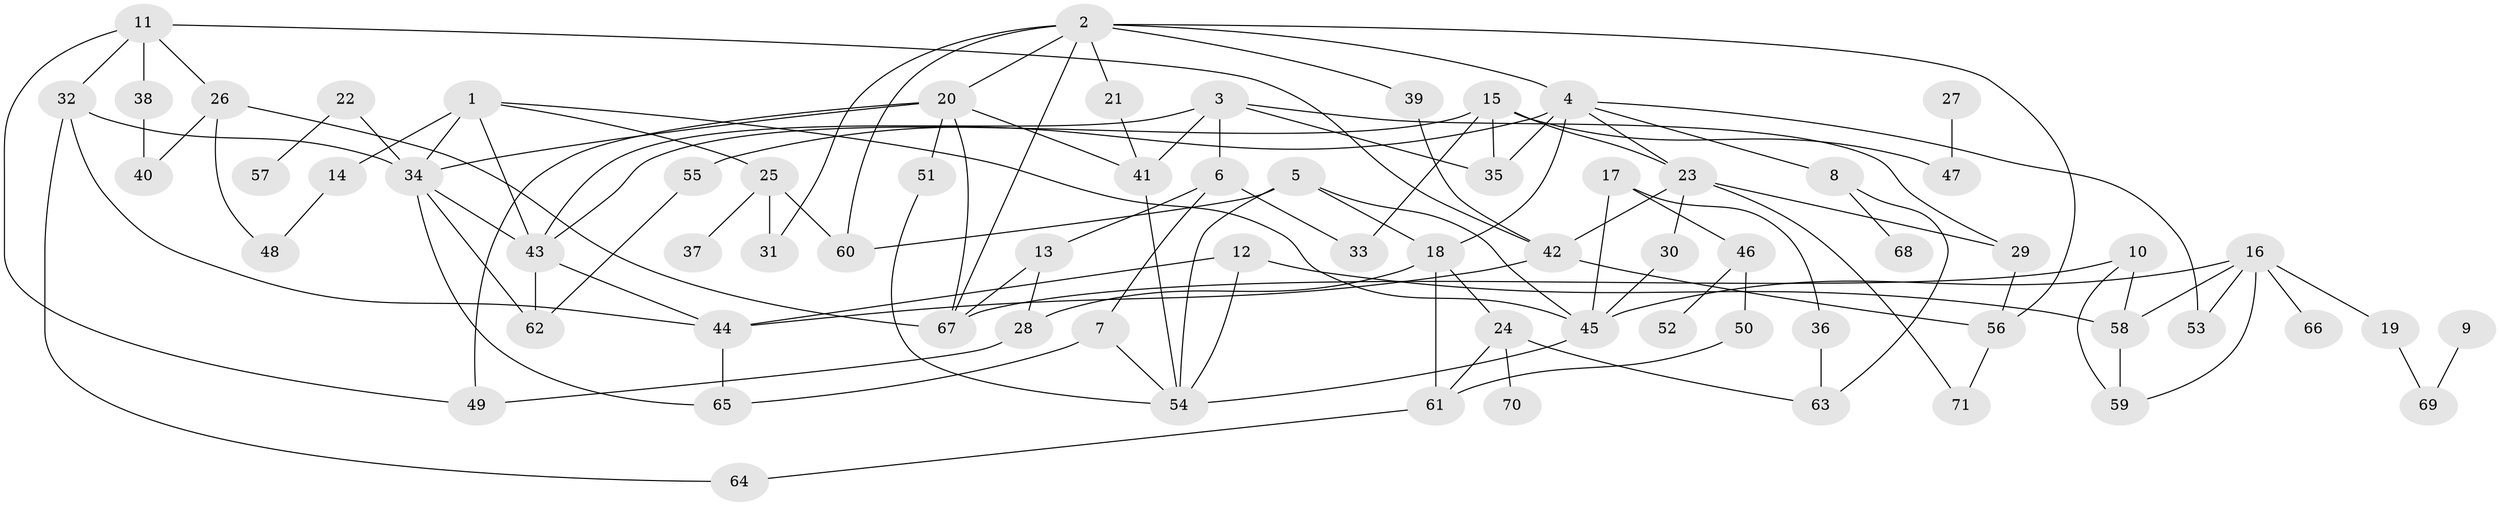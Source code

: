 // original degree distribution, {4: 0.11267605633802817, 7: 0.02112676056338028, 5: 0.06338028169014084, 3: 0.2605633802816901, 6: 0.028169014084507043, 1: 0.24647887323943662, 2: 0.2676056338028169}
// Generated by graph-tools (version 1.1) at 2025/01/03/09/25 03:01:11]
// undirected, 71 vertices, 117 edges
graph export_dot {
graph [start="1"]
  node [color=gray90,style=filled];
  1;
  2;
  3;
  4;
  5;
  6;
  7;
  8;
  9;
  10;
  11;
  12;
  13;
  14;
  15;
  16;
  17;
  18;
  19;
  20;
  21;
  22;
  23;
  24;
  25;
  26;
  27;
  28;
  29;
  30;
  31;
  32;
  33;
  34;
  35;
  36;
  37;
  38;
  39;
  40;
  41;
  42;
  43;
  44;
  45;
  46;
  47;
  48;
  49;
  50;
  51;
  52;
  53;
  54;
  55;
  56;
  57;
  58;
  59;
  60;
  61;
  62;
  63;
  64;
  65;
  66;
  67;
  68;
  69;
  70;
  71;
  1 -- 14 [weight=1.0];
  1 -- 25 [weight=1.0];
  1 -- 34 [weight=1.0];
  1 -- 43 [weight=1.0];
  1 -- 45 [weight=1.0];
  2 -- 4 [weight=1.0];
  2 -- 20 [weight=1.0];
  2 -- 21 [weight=1.0];
  2 -- 31 [weight=1.0];
  2 -- 39 [weight=1.0];
  2 -- 56 [weight=1.0];
  2 -- 60 [weight=1.0];
  2 -- 67 [weight=1.0];
  3 -- 6 [weight=1.0];
  3 -- 29 [weight=1.0];
  3 -- 35 [weight=1.0];
  3 -- 41 [weight=1.0];
  3 -- 43 [weight=1.0];
  4 -- 8 [weight=1.0];
  4 -- 18 [weight=1.0];
  4 -- 23 [weight=1.0];
  4 -- 35 [weight=1.0];
  4 -- 53 [weight=1.0];
  4 -- 55 [weight=1.0];
  5 -- 18 [weight=1.0];
  5 -- 45 [weight=1.0];
  5 -- 54 [weight=1.0];
  5 -- 60 [weight=1.0];
  6 -- 7 [weight=1.0];
  6 -- 13 [weight=1.0];
  6 -- 33 [weight=1.0];
  7 -- 54 [weight=1.0];
  7 -- 65 [weight=1.0];
  8 -- 63 [weight=1.0];
  8 -- 68 [weight=1.0];
  9 -- 69 [weight=1.0];
  10 -- 58 [weight=1.0];
  10 -- 59 [weight=1.0];
  10 -- 67 [weight=1.0];
  11 -- 26 [weight=1.0];
  11 -- 32 [weight=1.0];
  11 -- 38 [weight=1.0];
  11 -- 42 [weight=1.0];
  11 -- 49 [weight=1.0];
  12 -- 44 [weight=1.0];
  12 -- 54 [weight=1.0];
  12 -- 58 [weight=1.0];
  13 -- 28 [weight=1.0];
  13 -- 67 [weight=1.0];
  14 -- 48 [weight=1.0];
  15 -- 23 [weight=1.0];
  15 -- 33 [weight=1.0];
  15 -- 35 [weight=1.0];
  15 -- 43 [weight=1.0];
  15 -- 47 [weight=1.0];
  16 -- 19 [weight=1.0];
  16 -- 45 [weight=1.0];
  16 -- 53 [weight=1.0];
  16 -- 58 [weight=1.0];
  16 -- 59 [weight=1.0];
  16 -- 66 [weight=1.0];
  17 -- 36 [weight=1.0];
  17 -- 45 [weight=1.0];
  17 -- 46 [weight=1.0];
  18 -- 24 [weight=1.0];
  18 -- 28 [weight=1.0];
  18 -- 61 [weight=1.0];
  19 -- 69 [weight=1.0];
  20 -- 34 [weight=1.0];
  20 -- 41 [weight=1.0];
  20 -- 49 [weight=1.0];
  20 -- 51 [weight=1.0];
  20 -- 67 [weight=1.0];
  21 -- 41 [weight=1.0];
  22 -- 34 [weight=1.0];
  22 -- 57 [weight=1.0];
  23 -- 29 [weight=1.0];
  23 -- 30 [weight=1.0];
  23 -- 42 [weight=1.0];
  23 -- 71 [weight=1.0];
  24 -- 61 [weight=1.0];
  24 -- 63 [weight=1.0];
  24 -- 70 [weight=1.0];
  25 -- 31 [weight=1.0];
  25 -- 37 [weight=1.0];
  25 -- 60 [weight=1.0];
  26 -- 40 [weight=1.0];
  26 -- 48 [weight=1.0];
  26 -- 67 [weight=1.0];
  27 -- 47 [weight=1.0];
  28 -- 49 [weight=1.0];
  29 -- 56 [weight=1.0];
  30 -- 45 [weight=1.0];
  32 -- 34 [weight=1.0];
  32 -- 44 [weight=1.0];
  32 -- 64 [weight=1.0];
  34 -- 43 [weight=1.0];
  34 -- 62 [weight=1.0];
  34 -- 65 [weight=1.0];
  36 -- 63 [weight=1.0];
  38 -- 40 [weight=1.0];
  39 -- 42 [weight=1.0];
  41 -- 54 [weight=1.0];
  42 -- 44 [weight=1.0];
  42 -- 56 [weight=1.0];
  43 -- 44 [weight=1.0];
  43 -- 62 [weight=1.0];
  44 -- 65 [weight=1.0];
  45 -- 54 [weight=1.0];
  46 -- 50 [weight=1.0];
  46 -- 52 [weight=1.0];
  50 -- 61 [weight=1.0];
  51 -- 54 [weight=1.0];
  55 -- 62 [weight=1.0];
  56 -- 71 [weight=1.0];
  58 -- 59 [weight=1.0];
  61 -- 64 [weight=1.0];
}
